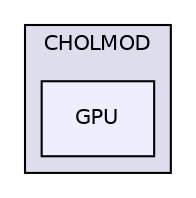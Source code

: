 digraph "libs/SuiteSparse/CHOLMOD/GPU" {
  compound=true
  node [ fontsize="10", fontname="Helvetica"];
  edge [ labelfontsize="10", labelfontname="Helvetica"];
  subgraph clusterdir_1715615f3f6e7394862de293d3809de9 {
    graph [ bgcolor="#ddddee", pencolor="black", label="CHOLMOD" fontname="Helvetica", fontsize="10", URL="dir_1715615f3f6e7394862de293d3809de9.html"]
  dir_3c53793ffda9b4dfbbff38a067871e51 [shape=box, label="GPU", style="filled", fillcolor="#eeeeff", pencolor="black", URL="dir_3c53793ffda9b4dfbbff38a067871e51.html"];
  }
}
